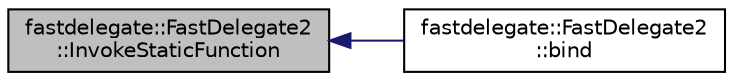 digraph "fastdelegate::FastDelegate2::InvokeStaticFunction"
{
 // INTERACTIVE_SVG=YES
  edge [fontname="Helvetica",fontsize="10",labelfontname="Helvetica",labelfontsize="10"];
  node [fontname="Helvetica",fontsize="10",shape=record];
  rankdir="LR";
  Node1 [label="fastdelegate::FastDelegate2\l::InvokeStaticFunction",height=0.2,width=0.4,color="black", fillcolor="grey75", style="filled" fontcolor="black"];
  Node1 -> Node2 [dir="back",color="midnightblue",fontsize="10",style="solid",fontname="Helvetica"];
  Node2 [label="fastdelegate::FastDelegate2\l::bind",height=0.2,width=0.4,color="black", fillcolor="white", style="filled",URL="$classfastdelegate_1_1FastDelegate2.html#ab1918db8f802d3cee0407d340e9f7dd7"];
}
